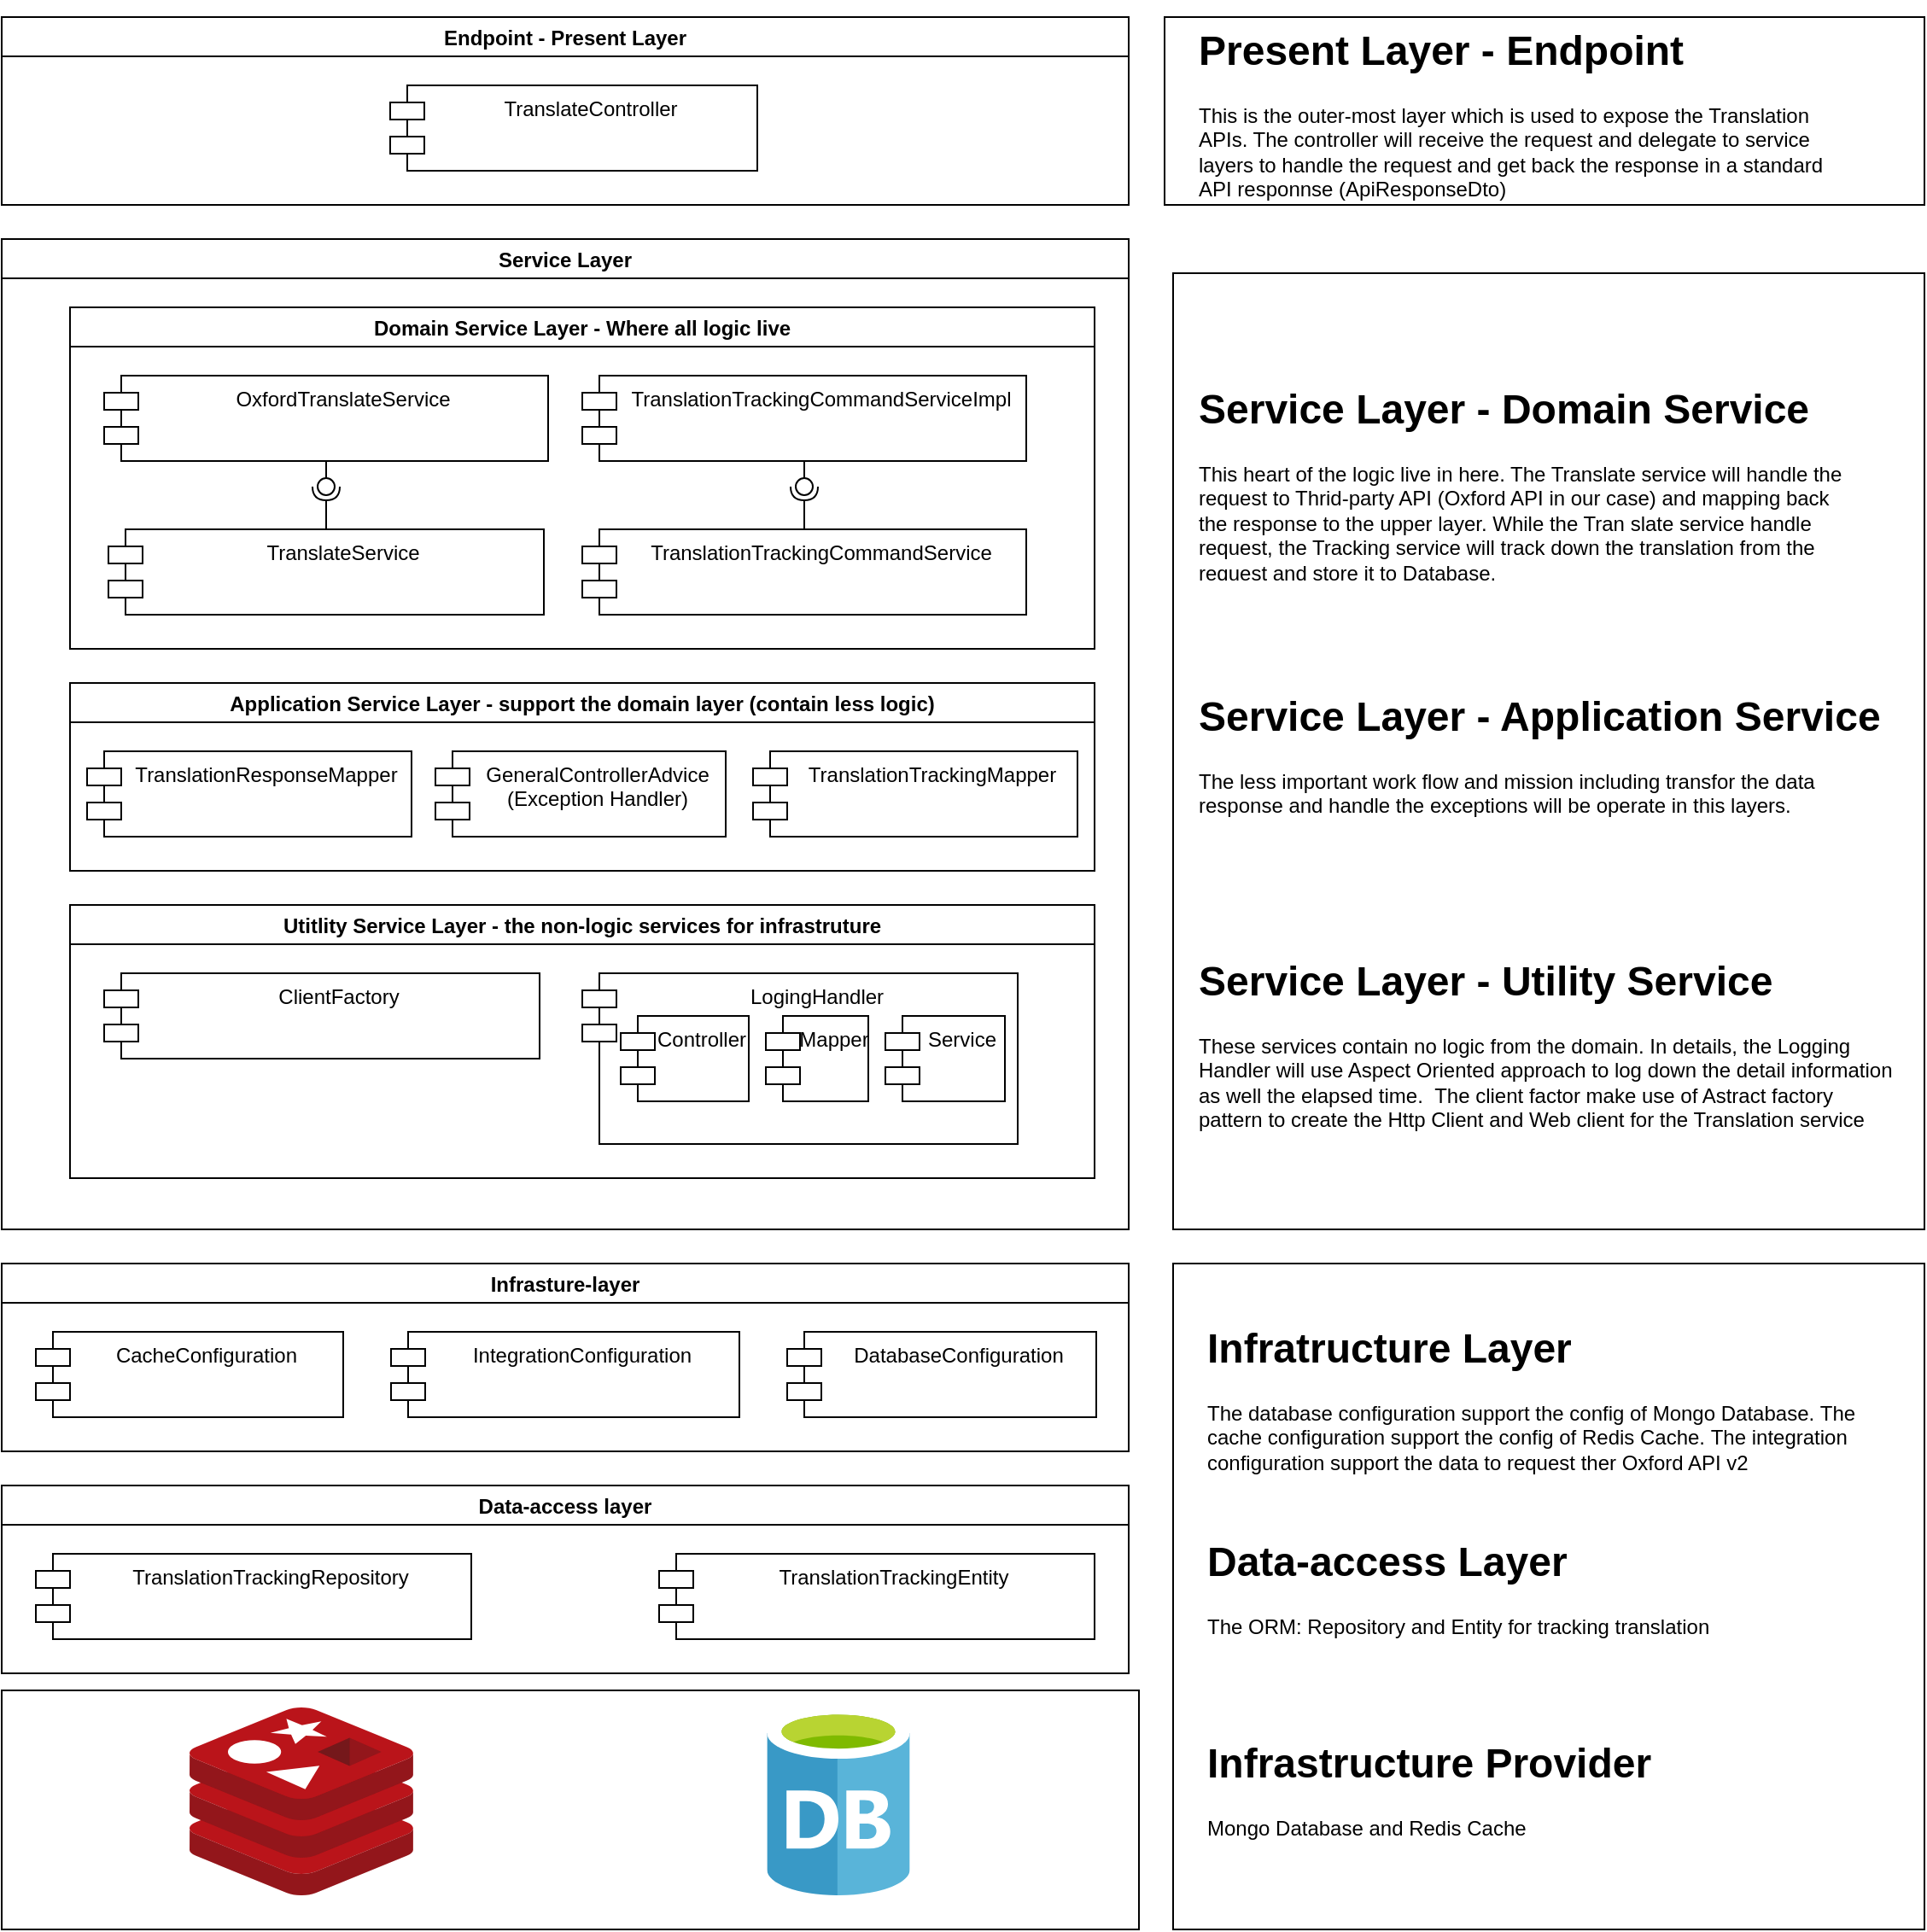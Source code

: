 <mxfile version="14.5.1" type="device"><diagram name="Page-1" id="b5b7bab2-c9e2-2cf4-8b2a-24fd1a2a6d21"><mxGraphModel dx="2880" dy="1377" grid="1" gridSize="10" guides="1" tooltips="1" connect="1" arrows="1" fold="1" page="1" pageScale="1" pageWidth="827" pageHeight="1169" background="#ffffff" math="0" shadow="0"><root><mxCell id="0"/><mxCell id="1" parent="0"/><UserObject label="" treeRoot="1" id="WYlGZQNpnJ8WSJB8U7z_-163"><mxCell style="whiteSpace=wrap;html=1;align=center;treeFolding=1;treeMoving=1;newEdgeStyle={&quot;edgeStyle&quot;:&quot;elbowEdgeStyle&quot;,&quot;startArrow&quot;:&quot;none&quot;,&quot;endArrow&quot;:&quot;none&quot;};" vertex="1" parent="1"><mxGeometry x="961" y="25" width="445" height="110" as="geometry"/></mxCell></UserObject><UserObject label="" treeRoot="1" id="WYlGZQNpnJ8WSJB8U7z_-162"><mxCell style="whiteSpace=wrap;html=1;align=center;treeFolding=1;treeMoving=1;newEdgeStyle={&quot;edgeStyle&quot;:&quot;elbowEdgeStyle&quot;,&quot;startArrow&quot;:&quot;none&quot;,&quot;endArrow&quot;:&quot;none&quot;};" vertex="1" parent="1"><mxGeometry x="966" y="755" width="440" height="390" as="geometry"/></mxCell></UserObject><UserObject label="" treeRoot="1" id="WYlGZQNpnJ8WSJB8U7z_-161"><mxCell style="whiteSpace=wrap;html=1;align=center;treeFolding=1;treeMoving=1;newEdgeStyle={&quot;edgeStyle&quot;:&quot;elbowEdgeStyle&quot;,&quot;startArrow&quot;:&quot;none&quot;,&quot;endArrow&quot;:&quot;none&quot;};" vertex="1" parent="1"><mxGeometry x="966" y="175" width="440" height="560" as="geometry"/></mxCell></UserObject><UserObject label="" treeRoot="1" id="WYlGZQNpnJ8WSJB8U7z_-151"><mxCell style="whiteSpace=wrap;html=1;align=center;treeFolding=1;treeMoving=1;newEdgeStyle={&quot;edgeStyle&quot;:&quot;elbowEdgeStyle&quot;,&quot;startArrow&quot;:&quot;none&quot;,&quot;endArrow&quot;:&quot;none&quot;};" vertex="1" parent="1"><mxGeometry x="280" y="1005" width="666" height="140" as="geometry"/></mxCell></UserObject><mxCell id="WYlGZQNpnJ8WSJB8U7z_-67" value="Service Layer" style="swimlane;" vertex="1" parent="1"><mxGeometry x="280" y="155" width="660" height="580" as="geometry"/></mxCell><mxCell id="WYlGZQNpnJ8WSJB8U7z_-107" value="Application Service Layer - support the domain layer (contain less logic)" style="swimlane;startSize=23;" vertex="1" parent="WYlGZQNpnJ8WSJB8U7z_-67"><mxGeometry x="40" y="260" width="600" height="110" as="geometry"/></mxCell><mxCell id="WYlGZQNpnJ8WSJB8U7z_-30" value="TranslationResponseMapper" style="shape=module;align=left;spacingLeft=20;align=center;verticalAlign=top;" vertex="1" parent="WYlGZQNpnJ8WSJB8U7z_-107"><mxGeometry x="10" y="40" width="190" height="50" as="geometry"/></mxCell><mxCell id="WYlGZQNpnJ8WSJB8U7z_-31" value="TranslationTrackingMapper" style="shape=module;align=left;spacingLeft=20;align=center;verticalAlign=top;" vertex="1" parent="WYlGZQNpnJ8WSJB8U7z_-107"><mxGeometry x="400" y="40" width="190" height="50" as="geometry"/></mxCell><mxCell id="WYlGZQNpnJ8WSJB8U7z_-33" value="GeneralControllerAdvice&#10;(Exception Handler)" style="shape=module;align=left;spacingLeft=20;align=center;verticalAlign=top;" vertex="1" parent="WYlGZQNpnJ8WSJB8U7z_-107"><mxGeometry x="214" y="40" width="170" height="50" as="geometry"/></mxCell><mxCell id="WYlGZQNpnJ8WSJB8U7z_-14" value="" style="rounded=0;orthogonalLoop=1;jettySize=auto;html=1;endArrow=none;endFill=0;exitX=0.5;exitY=1;exitDx=0;exitDy=0;" edge="1" target="WYlGZQNpnJ8WSJB8U7z_-16" parent="WYlGZQNpnJ8WSJB8U7z_-67" source="WYlGZQNpnJ8WSJB8U7z_-9"><mxGeometry relative="1" as="geometry"><mxPoint x="265" y="185" as="sourcePoint"/></mxGeometry></mxCell><mxCell id="WYlGZQNpnJ8WSJB8U7z_-16" value="" style="ellipse;whiteSpace=wrap;html=1;fontFamily=Helvetica;fontSize=12;fontColor=#000000;align=center;strokeColor=#000000;fillColor=#ffffff;points=[];aspect=fixed;resizable=0;" vertex="1" parent="WYlGZQNpnJ8WSJB8U7z_-67"><mxGeometry x="185" y="140" width="10" height="10" as="geometry"/></mxCell><mxCell id="WYlGZQNpnJ8WSJB8U7z_-15" value="" style="rounded=0;orthogonalLoop=1;jettySize=auto;html=1;endArrow=halfCircle;endFill=0;entryX=0.5;entryY=0.5;entryDx=0;entryDy=0;endSize=6;strokeWidth=1;exitX=0.5;exitY=0;exitDx=0;exitDy=0;" edge="1" target="WYlGZQNpnJ8WSJB8U7z_-16" parent="WYlGZQNpnJ8WSJB8U7z_-67" source="WYlGZQNpnJ8WSJB8U7z_-17"><mxGeometry relative="1" as="geometry"><mxPoint x="305" y="185" as="sourcePoint"/></mxGeometry></mxCell><mxCell id="WYlGZQNpnJ8WSJB8U7z_-106" value="Domain Service Layer - Where all logic live" style="swimlane;startSize=23;" vertex="1" parent="WYlGZQNpnJ8WSJB8U7z_-67"><mxGeometry x="40" y="40" width="600" height="200" as="geometry"/></mxCell><mxCell id="WYlGZQNpnJ8WSJB8U7z_-17" value="TranslateService" style="shape=module;align=left;spacingLeft=20;align=center;verticalAlign=top;" vertex="1" parent="WYlGZQNpnJ8WSJB8U7z_-106"><mxGeometry x="22.5" y="130" width="255" height="50" as="geometry"/></mxCell><mxCell id="WYlGZQNpnJ8WSJB8U7z_-29" value="TranslationTrackingCommandService" style="shape=module;align=left;spacingLeft=20;align=center;verticalAlign=top;" vertex="1" parent="WYlGZQNpnJ8WSJB8U7z_-106"><mxGeometry x="300" y="130" width="260" height="50" as="geometry"/></mxCell><mxCell id="WYlGZQNpnJ8WSJB8U7z_-28" value="" style="ellipse;whiteSpace=wrap;html=1;fontFamily=Helvetica;fontSize=12;fontColor=#000000;align=center;strokeColor=#000000;fillColor=#ffffff;points=[];aspect=fixed;resizable=0;" vertex="1" parent="WYlGZQNpnJ8WSJB8U7z_-106"><mxGeometry x="425" y="100" width="10" height="10" as="geometry"/></mxCell><mxCell id="WYlGZQNpnJ8WSJB8U7z_-27" value="" style="rounded=0;orthogonalLoop=1;jettySize=auto;html=1;endArrow=halfCircle;endFill=0;entryX=0.5;entryY=0.5;entryDx=0;entryDy=0;endSize=6;strokeWidth=1;exitX=0.5;exitY=0;exitDx=0;exitDy=0;" edge="1" parent="WYlGZQNpnJ8WSJB8U7z_-106" source="WYlGZQNpnJ8WSJB8U7z_-29" target="WYlGZQNpnJ8WSJB8U7z_-28"><mxGeometry relative="1" as="geometry"><mxPoint x="545" y="145" as="sourcePoint"/></mxGeometry></mxCell><mxCell id="WYlGZQNpnJ8WSJB8U7z_-25" value="TranslationTrackingCommandServiceImpl" style="shape=module;align=left;spacingLeft=20;align=center;verticalAlign=top;" vertex="1" parent="WYlGZQNpnJ8WSJB8U7z_-106"><mxGeometry x="300" y="40" width="260" height="50" as="geometry"/></mxCell><mxCell id="WYlGZQNpnJ8WSJB8U7z_-26" value="" style="rounded=0;orthogonalLoop=1;jettySize=auto;html=1;endArrow=none;endFill=0;exitX=0.5;exitY=1;exitDx=0;exitDy=0;" edge="1" parent="WYlGZQNpnJ8WSJB8U7z_-106" source="WYlGZQNpnJ8WSJB8U7z_-25" target="WYlGZQNpnJ8WSJB8U7z_-28"><mxGeometry relative="1" as="geometry"><mxPoint x="505" y="145" as="sourcePoint"/></mxGeometry></mxCell><mxCell id="WYlGZQNpnJ8WSJB8U7z_-9" value="OxfordTranslateService" style="shape=module;align=left;spacingLeft=20;align=center;verticalAlign=top;" vertex="1" parent="WYlGZQNpnJ8WSJB8U7z_-106"><mxGeometry x="20" y="40" width="260" height="50" as="geometry"/></mxCell><mxCell id="WYlGZQNpnJ8WSJB8U7z_-49" value="ClientFactory" style="shape=module;align=left;spacingLeft=20;align=center;verticalAlign=top;" vertex="1" parent="WYlGZQNpnJ8WSJB8U7z_-67"><mxGeometry x="60" y="430" width="255" height="50" as="geometry"/></mxCell><mxCell id="WYlGZQNpnJ8WSJB8U7z_-52" value="LogingHandler" style="shape=module;align=left;spacingLeft=20;align=center;verticalAlign=top;" vertex="1" parent="WYlGZQNpnJ8WSJB8U7z_-67"><mxGeometry x="340" y="430" width="255" height="100" as="geometry"/></mxCell><mxCell id="WYlGZQNpnJ8WSJB8U7z_-53" value="Controller" style="shape=module;align=left;spacingLeft=20;align=center;verticalAlign=top;" vertex="1" parent="WYlGZQNpnJ8WSJB8U7z_-67"><mxGeometry x="362.5" y="455" width="75" height="50" as="geometry"/></mxCell><mxCell id="WYlGZQNpnJ8WSJB8U7z_-54" value="Service" style="shape=module;align=left;spacingLeft=20;align=center;verticalAlign=top;" vertex="1" parent="WYlGZQNpnJ8WSJB8U7z_-67"><mxGeometry x="517.5" y="455" width="70" height="50" as="geometry"/></mxCell><mxCell id="WYlGZQNpnJ8WSJB8U7z_-55" value="Mapper" style="shape=module;align=left;spacingLeft=20;align=center;verticalAlign=top;" vertex="1" parent="WYlGZQNpnJ8WSJB8U7z_-67"><mxGeometry x="447.5" y="455" width="60" height="50" as="geometry"/></mxCell><mxCell id="WYlGZQNpnJ8WSJB8U7z_-108" value="Utitlity Service Layer - the non-logic services for infrastruture" style="swimlane;startSize=23;" vertex="1" parent="WYlGZQNpnJ8WSJB8U7z_-67"><mxGeometry x="40" y="390" width="600" height="160" as="geometry"/></mxCell><mxCell id="WYlGZQNpnJ8WSJB8U7z_-65" value="Endpoint - Present Layer" style="swimlane;" vertex="1" parent="1"><mxGeometry x="280" y="25" width="660" height="110" as="geometry"/></mxCell><mxCell id="WYlGZQNpnJ8WSJB8U7z_-8" value="TranslateController" style="shape=module;align=left;spacingLeft=20;align=center;verticalAlign=top;" vertex="1" parent="WYlGZQNpnJ8WSJB8U7z_-65"><mxGeometry x="227.5" y="40" width="215" height="50" as="geometry"/></mxCell><mxCell id="WYlGZQNpnJ8WSJB8U7z_-134" value="Infrasture-layer" style="swimlane;" vertex="1" parent="1"><mxGeometry x="280" y="755" width="660" height="110" as="geometry"/></mxCell><mxCell id="WYlGZQNpnJ8WSJB8U7z_-51" value="IntegrationConfiguration" style="shape=module;align=left;spacingLeft=20;align=center;verticalAlign=top;" vertex="1" parent="WYlGZQNpnJ8WSJB8U7z_-134"><mxGeometry x="228" y="40" width="204" height="50" as="geometry"/></mxCell><mxCell id="WYlGZQNpnJ8WSJB8U7z_-50" value="CacheConfiguration" style="shape=module;align=left;spacingLeft=20;align=center;verticalAlign=top;" vertex="1" parent="WYlGZQNpnJ8WSJB8U7z_-134"><mxGeometry x="20" y="40" width="180" height="50" as="geometry"/></mxCell><mxCell id="WYlGZQNpnJ8WSJB8U7z_-109" value="DatabaseConfiguration" style="shape=module;align=left;spacingLeft=20;align=center;verticalAlign=top;" vertex="1" parent="WYlGZQNpnJ8WSJB8U7z_-134"><mxGeometry x="460" y="40" width="181" height="50" as="geometry"/></mxCell><mxCell id="WYlGZQNpnJ8WSJB8U7z_-141" value="Data-access layer" style="swimlane;startSize=23;" vertex="1" parent="1"><mxGeometry x="280" y="885" width="660" height="110" as="geometry"/></mxCell><mxCell id="WYlGZQNpnJ8WSJB8U7z_-32" value="TranslationTrackingRepository" style="shape=module;align=left;spacingLeft=20;align=center;verticalAlign=top;" vertex="1" parent="WYlGZQNpnJ8WSJB8U7z_-141"><mxGeometry x="20" y="40" width="255" height="50" as="geometry"/></mxCell><mxCell id="WYlGZQNpnJ8WSJB8U7z_-147" value="TranslationTrackingEntity" style="shape=module;align=left;spacingLeft=20;align=center;verticalAlign=top;" vertex="1" parent="WYlGZQNpnJ8WSJB8U7z_-141"><mxGeometry x="385" y="40" width="255" height="50" as="geometry"/></mxCell><mxCell id="WYlGZQNpnJ8WSJB8U7z_-63" value="" style="aspect=fixed;html=1;points=[];align=center;image;fontSize=12;image=img/lib/mscae/Cache_Redis_Product.svg;" vertex="1" parent="1"><mxGeometry x="390" y="1015" width="130.95" height="110" as="geometry"/></mxCell><mxCell id="WYlGZQNpnJ8WSJB8U7z_-64" value="" style="aspect=fixed;html=1;points=[];align=center;image;fontSize=12;image=img/lib/mscae/Database_General.svg;" vertex="1" parent="1"><mxGeometry x="728.2" y="1015" width="83.6" height="110" as="geometry"/></mxCell><mxCell id="WYlGZQNpnJ8WSJB8U7z_-152" value="&lt;h1&gt;Present Layer - Endpoint&lt;span style=&quot;font-size: 12px ; font-weight: normal&quot;&gt;&amp;nbsp;&lt;/span&gt;&lt;/h1&gt;&lt;p&gt;This is the outer-most layer which is used to expose the Translation APIs. The controller will receive the request and delegate to service layers to handle the request and get back the response in a standard API responnse (ApiResponseDto)&lt;/p&gt;" style="text;html=1;strokeColor=none;fillColor=none;spacing=5;spacingTop=-20;whiteSpace=wrap;overflow=hidden;rounded=0;" vertex="1" parent="1"><mxGeometry x="976" y="25" width="390" height="120" as="geometry"/></mxCell><mxCell id="WYlGZQNpnJ8WSJB8U7z_-153" value="&lt;h1&gt;Service Layer - Domain Service&lt;/h1&gt;&lt;p&gt;This heart of the logic live in here. The Translate service will handle the request to Thrid-party API (Oxford API in our case) and mapping back the response to the upper layer. While the Tran slate service handle request, the Tracking service will track down the translation from the request and store it to Database.&lt;/p&gt;" style="text;html=1;strokeColor=none;fillColor=none;spacing=5;spacingTop=-20;whiteSpace=wrap;overflow=hidden;rounded=0;" vertex="1" parent="1"><mxGeometry x="976" y="235" width="390" height="120" as="geometry"/></mxCell><mxCell id="WYlGZQNpnJ8WSJB8U7z_-154" value="&lt;h1&gt;Service Layer - Application Service&lt;/h1&gt;&lt;p&gt;The less important work flow and mission including transfor the data response and handle the exceptions will be operate in this layers.&amp;nbsp;&lt;/p&gt;" style="text;html=1;strokeColor=none;fillColor=none;spacing=5;spacingTop=-20;whiteSpace=wrap;overflow=hidden;rounded=0;" vertex="1" parent="1"><mxGeometry x="976" y="415" width="420" height="120" as="geometry"/></mxCell><mxCell id="WYlGZQNpnJ8WSJB8U7z_-155" value="&lt;h1&gt;Service Layer - Utility Service&lt;/h1&gt;&lt;p&gt;These services contain no logic from the domain. In details, the Logging Handler will use Aspect Oriented approach to log down the detail information as well the elapsed time.&amp;nbsp;&lt;span&gt;&amp;nbsp;The client factor make use of Astract factory pattern to create the Http Client and Web client for the Translation service&lt;/span&gt;&lt;/p&gt;" style="text;html=1;strokeColor=none;fillColor=none;spacing=5;spacingTop=-20;whiteSpace=wrap;overflow=hidden;rounded=0;" vertex="1" parent="1"><mxGeometry x="976" y="570" width="420" height="120" as="geometry"/></mxCell><mxCell id="WYlGZQNpnJ8WSJB8U7z_-156" value="&lt;h1&gt;Infratructure Layer&lt;/h1&gt;&lt;p&gt;The database configuration support the config of Mongo Database.&amp;nbsp;&lt;span&gt;The cache configuration support the config of Redis Cache.&amp;nbsp;&lt;/span&gt;&lt;span&gt;The integration configuration support the data to request ther Oxford API v2&lt;/span&gt;&lt;/p&gt;" style="text;html=1;strokeColor=none;fillColor=none;spacing=5;spacingTop=-20;whiteSpace=wrap;overflow=hidden;rounded=0;" vertex="1" parent="1"><mxGeometry x="981" y="785" width="420" height="100" as="geometry"/></mxCell><mxCell id="WYlGZQNpnJ8WSJB8U7z_-157" value="&lt;h1&gt;Data-access Layer&lt;/h1&gt;&lt;p&gt;The ORM: Repository and Entity for tracking translation&lt;/p&gt;" style="text;html=1;strokeColor=none;fillColor=none;spacing=5;spacingTop=-20;whiteSpace=wrap;overflow=hidden;rounded=0;" vertex="1" parent="1"><mxGeometry x="981" y="910" width="420" height="85" as="geometry"/></mxCell><mxCell id="WYlGZQNpnJ8WSJB8U7z_-158" value="&lt;h1&gt;Infrastructure Provider&lt;/h1&gt;&lt;p&gt;Mongo Database and Redis Cache&lt;/p&gt;" style="text;html=1;strokeColor=none;fillColor=none;spacing=5;spacingTop=-20;whiteSpace=wrap;overflow=hidden;rounded=0;" vertex="1" parent="1"><mxGeometry x="981" y="1027.5" width="420" height="85" as="geometry"/></mxCell></root></mxGraphModel></diagram></mxfile>